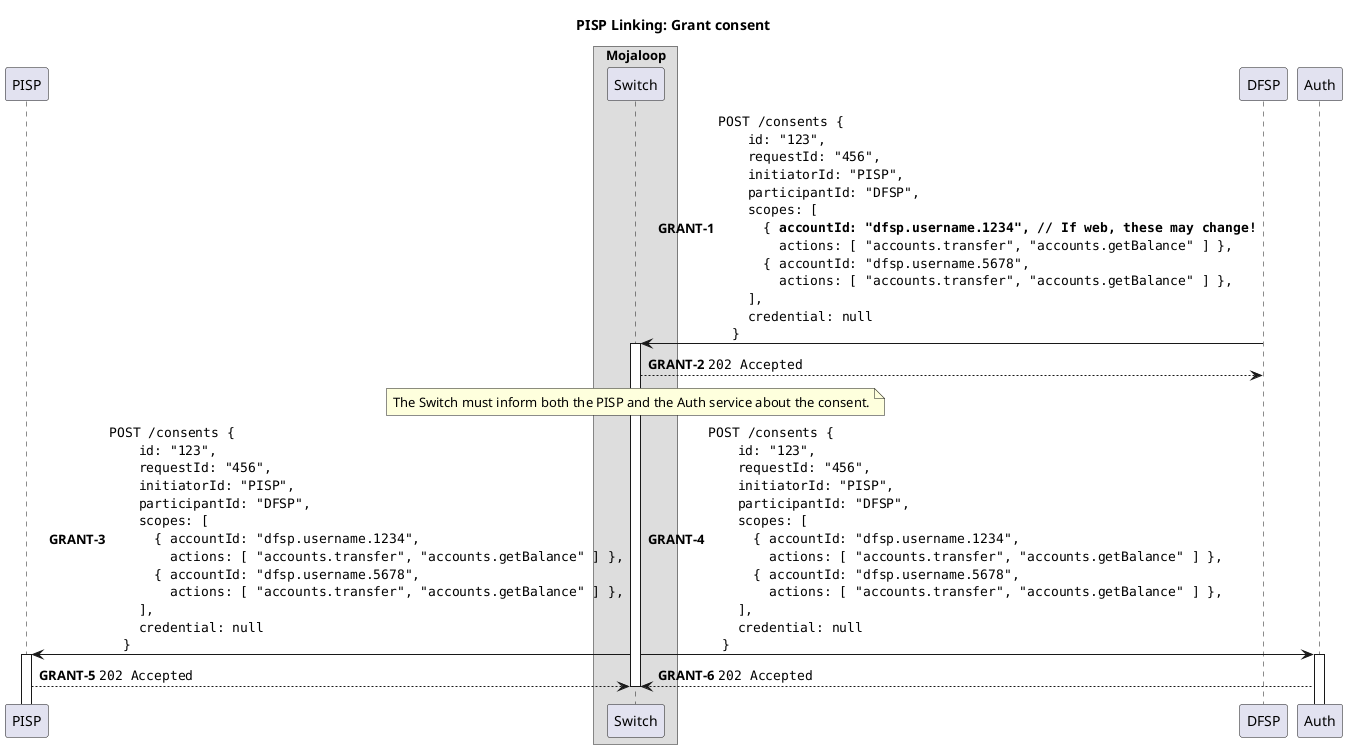 @startuml

!pragma teoz true

title PISP Linking: Grant consent

participant "PISP" as PISP

box "Mojaloop"
    participant Switch
end box

participant "DFSP" as DFSP

autonumber 1 "<b>GRANT-#</b>"

DFSP -> Switch ++: ""POST /consents {""\n\
    ""  id: "123",""\n\
    ""  requestId: "456",""\n\
    ""  initiatorId: "PISP",""\n\
    ""  participantId: "DFSP",""\n\
    ""  scopes: [ ""\n\
    ""    { **accountId: "dfsp.username.1234", // If web, these may change!**""\n\
    ""      actions: [ "accounts.transfer", "accounts.getBalance" ] },""\n\
    ""    { accountId: "dfsp.username.5678",""\n\
    ""      actions: [ "accounts.transfer", "accounts.getBalance" ] },""\n\
    ""  ],""\n\
    ""  credential: null""\n\
    ""}""
Switch --> DFSP: ""202 Accepted""
deactivate DFSP

note over Switch
  The Switch must inform both the PISP and the Auth service about the consent.
end note

Switch -> PISP ++: ""POST /consents {""\n\
    ""  id: "123",""\n\
    ""  requestId: "456",""\n\
    ""  initiatorId: "PISP",""\n\
    ""  participantId: "DFSP",""\n\
    ""  scopes: [ ""\n\
    ""    { accountId: "dfsp.username.1234",""\n\
    ""      actions: [ "accounts.transfer", "accounts.getBalance" ] },""\n\
    ""    { accountId: "dfsp.username.5678",""\n\
    ""      actions: [ "accounts.transfer", "accounts.getBalance" ] },""\n\
    ""  ],""\n\
    ""  credential: null""\n\
    ""}""
& Switch -> Auth ++: ""POST /consents {""\n\
    ""  id: "123",""\n\
    ""  requestId: "456",""\n\
    ""  initiatorId: "PISP",""\n\
    ""  participantId: "DFSP",""\n\
    ""  scopes: [ ""\n\
    ""    { accountId: "dfsp.username.1234",""\n\
    ""      actions: [ "accounts.transfer", "accounts.getBalance" ] },""\n\
    ""    { accountId: "dfsp.username.5678",""\n\
    ""      actions: [ "accounts.transfer", "accounts.getBalance" ] },""\n\
    ""  ],""\n\
    ""  credential: null""\n\
    ""}""

PISP --> Switch: ""202 Accepted""
& Auth --> Switch: ""202 Accepted""

deactivate Switch

@enduml
